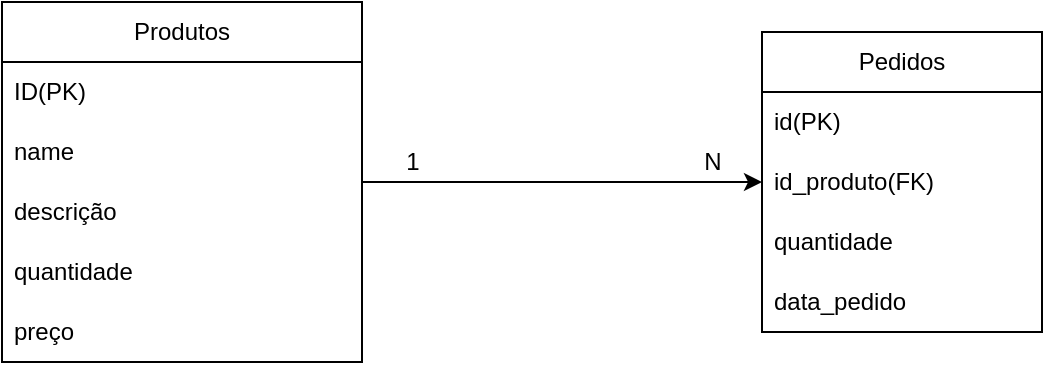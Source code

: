 <mxfile version="24.8.3">
  <diagram name="Página-1" id="UGfwJ_zjDmBLUVvbDB_g">
    <mxGraphModel dx="1105" dy="549" grid="1" gridSize="10" guides="1" tooltips="1" connect="1" arrows="1" fold="1" page="1" pageScale="1" pageWidth="1100" pageHeight="850" math="0" shadow="0">
      <root>
        <mxCell id="0" />
        <mxCell id="1" parent="0" />
        <mxCell id="G4sKH_56I1Z3w4AAH7OC-15" style="edgeStyle=orthogonalEdgeStyle;rounded=0;orthogonalLoop=1;jettySize=auto;html=1;entryX=0;entryY=0.5;entryDx=0;entryDy=0;" edge="1" parent="1" source="G4sKH_56I1Z3w4AAH7OC-2" target="G4sKH_56I1Z3w4AAH7OC-8">
          <mxGeometry relative="1" as="geometry" />
        </mxCell>
        <mxCell id="G4sKH_56I1Z3w4AAH7OC-2" value="Produtos" style="swimlane;fontStyle=0;childLayout=stackLayout;horizontal=1;startSize=30;horizontalStack=0;resizeParent=1;resizeParentMax=0;resizeLast=0;collapsible=1;marginBottom=0;whiteSpace=wrap;html=1;" vertex="1" parent="1">
          <mxGeometry x="430" y="215" width="180" height="180" as="geometry" />
        </mxCell>
        <mxCell id="G4sKH_56I1Z3w4AAH7OC-3" value="ID(PK)" style="text;strokeColor=none;fillColor=none;align=left;verticalAlign=middle;spacingLeft=4;spacingRight=4;overflow=hidden;points=[[0,0.5],[1,0.5]];portConstraint=eastwest;rotatable=0;whiteSpace=wrap;html=1;" vertex="1" parent="G4sKH_56I1Z3w4AAH7OC-2">
          <mxGeometry y="30" width="180" height="30" as="geometry" />
        </mxCell>
        <mxCell id="G4sKH_56I1Z3w4AAH7OC-4" value="name" style="text;strokeColor=none;fillColor=none;align=left;verticalAlign=middle;spacingLeft=4;spacingRight=4;overflow=hidden;points=[[0,0.5],[1,0.5]];portConstraint=eastwest;rotatable=0;whiteSpace=wrap;html=1;" vertex="1" parent="G4sKH_56I1Z3w4AAH7OC-2">
          <mxGeometry y="60" width="180" height="30" as="geometry" />
        </mxCell>
        <mxCell id="G4sKH_56I1Z3w4AAH7OC-5" value="descrição" style="text;strokeColor=none;fillColor=none;align=left;verticalAlign=middle;spacingLeft=4;spacingRight=4;overflow=hidden;points=[[0,0.5],[1,0.5]];portConstraint=eastwest;rotatable=0;whiteSpace=wrap;html=1;" vertex="1" parent="G4sKH_56I1Z3w4AAH7OC-2">
          <mxGeometry y="90" width="180" height="30" as="geometry" />
        </mxCell>
        <mxCell id="G4sKH_56I1Z3w4AAH7OC-10" value="quantidade" style="text;strokeColor=none;fillColor=none;align=left;verticalAlign=middle;spacingLeft=4;spacingRight=4;overflow=hidden;points=[[0,0.5],[1,0.5]];portConstraint=eastwest;rotatable=0;whiteSpace=wrap;html=1;" vertex="1" parent="G4sKH_56I1Z3w4AAH7OC-2">
          <mxGeometry y="120" width="180" height="30" as="geometry" />
        </mxCell>
        <mxCell id="G4sKH_56I1Z3w4AAH7OC-11" value="preço" style="text;strokeColor=none;fillColor=none;align=left;verticalAlign=middle;spacingLeft=4;spacingRight=4;overflow=hidden;points=[[0,0.5],[1,0.5]];portConstraint=eastwest;rotatable=0;whiteSpace=wrap;html=1;" vertex="1" parent="G4sKH_56I1Z3w4AAH7OC-2">
          <mxGeometry y="150" width="180" height="30" as="geometry" />
        </mxCell>
        <mxCell id="G4sKH_56I1Z3w4AAH7OC-6" value="Pedidos" style="swimlane;fontStyle=0;childLayout=stackLayout;horizontal=1;startSize=30;horizontalStack=0;resizeParent=1;resizeParentMax=0;resizeLast=0;collapsible=1;marginBottom=0;whiteSpace=wrap;html=1;" vertex="1" parent="1">
          <mxGeometry x="810" y="230" width="140" height="150" as="geometry" />
        </mxCell>
        <mxCell id="G4sKH_56I1Z3w4AAH7OC-7" value="id(PK)" style="text;strokeColor=none;fillColor=none;align=left;verticalAlign=middle;spacingLeft=4;spacingRight=4;overflow=hidden;points=[[0,0.5],[1,0.5]];portConstraint=eastwest;rotatable=0;whiteSpace=wrap;html=1;" vertex="1" parent="G4sKH_56I1Z3w4AAH7OC-6">
          <mxGeometry y="30" width="140" height="30" as="geometry" />
        </mxCell>
        <mxCell id="G4sKH_56I1Z3w4AAH7OC-8" value="id_produto(FK)" style="text;strokeColor=none;fillColor=none;align=left;verticalAlign=middle;spacingLeft=4;spacingRight=4;overflow=hidden;points=[[0,0.5],[1,0.5]];portConstraint=eastwest;rotatable=0;whiteSpace=wrap;html=1;" vertex="1" parent="G4sKH_56I1Z3w4AAH7OC-6">
          <mxGeometry y="60" width="140" height="30" as="geometry" />
        </mxCell>
        <mxCell id="G4sKH_56I1Z3w4AAH7OC-9" value="quantidade" style="text;strokeColor=none;fillColor=none;align=left;verticalAlign=middle;spacingLeft=4;spacingRight=4;overflow=hidden;points=[[0,0.5],[1,0.5]];portConstraint=eastwest;rotatable=0;whiteSpace=wrap;html=1;" vertex="1" parent="G4sKH_56I1Z3w4AAH7OC-6">
          <mxGeometry y="90" width="140" height="30" as="geometry" />
        </mxCell>
        <mxCell id="G4sKH_56I1Z3w4AAH7OC-13" value="data_pedido" style="text;strokeColor=none;fillColor=none;align=left;verticalAlign=middle;spacingLeft=4;spacingRight=4;overflow=hidden;points=[[0,0.5],[1,0.5]];portConstraint=eastwest;rotatable=0;whiteSpace=wrap;html=1;" vertex="1" parent="G4sKH_56I1Z3w4AAH7OC-6">
          <mxGeometry y="120" width="140" height="30" as="geometry" />
        </mxCell>
        <mxCell id="G4sKH_56I1Z3w4AAH7OC-16" value="1" style="text;html=1;align=center;verticalAlign=middle;resizable=0;points=[];autosize=1;strokeColor=none;fillColor=none;" vertex="1" parent="1">
          <mxGeometry x="620" y="280" width="30" height="30" as="geometry" />
        </mxCell>
        <mxCell id="G4sKH_56I1Z3w4AAH7OC-17" value="N" style="text;html=1;align=center;verticalAlign=middle;resizable=0;points=[];autosize=1;strokeColor=none;fillColor=none;" vertex="1" parent="1">
          <mxGeometry x="770" y="280" width="30" height="30" as="geometry" />
        </mxCell>
      </root>
    </mxGraphModel>
  </diagram>
</mxfile>
